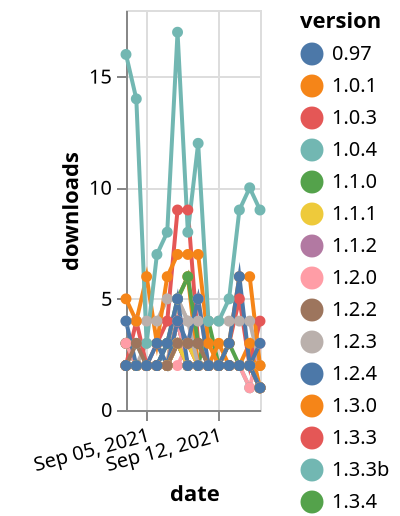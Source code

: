 {"$schema": "https://vega.github.io/schema/vega-lite/v5.json", "description": "A simple bar chart with embedded data.", "data": {"values": [{"date": "2021-09-03", "total": 2809, "delta": 2, "version": "1.0.4"}, {"date": "2021-09-04", "total": 2812, "delta": 3, "version": "1.0.4"}, {"date": "2021-09-05", "total": 2814, "delta": 2, "version": "1.0.4"}, {"date": "2021-09-06", "total": 2816, "delta": 2, "version": "1.0.4"}, {"date": "2021-09-07", "total": 2818, "delta": 2, "version": "1.0.4"}, {"date": "2021-09-08", "total": 2822, "delta": 4, "version": "1.0.4"}, {"date": "2021-09-09", "total": 2824, "delta": 2, "version": "1.0.4"}, {"date": "2021-09-10", "total": 2826, "delta": 2, "version": "1.0.4"}, {"date": "2021-09-11", "total": 2828, "delta": 2, "version": "1.0.4"}, {"date": "2021-09-12", "total": 2830, "delta": 2, "version": "1.0.4"}, {"date": "2021-09-13", "total": 2832, "delta": 2, "version": "1.0.4"}, {"date": "2021-09-14", "total": 2834, "delta": 2, "version": "1.0.4"}, {"date": "2021-09-15", "total": 2836, "delta": 2, "version": "1.0.4"}, {"date": "2021-09-16", "total": 2837, "delta": 1, "version": "1.0.4"}, {"date": "2021-09-03", "total": 1056, "delta": 3, "version": "1.3.3b"}, {"date": "2021-09-04", "total": 1058, "delta": 2, "version": "1.3.3b"}, {"date": "2021-09-05", "total": 1060, "delta": 2, "version": "1.3.3b"}, {"date": "2021-09-06", "total": 1062, "delta": 2, "version": "1.3.3b"}, {"date": "2021-09-07", "total": 1064, "delta": 2, "version": "1.3.3b"}, {"date": "2021-09-08", "total": 1067, "delta": 3, "version": "1.3.3b"}, {"date": "2021-09-09", "total": 1069, "delta": 2, "version": "1.3.3b"}, {"date": "2021-09-10", "total": 1071, "delta": 2, "version": "1.3.3b"}, {"date": "2021-09-11", "total": 1073, "delta": 2, "version": "1.3.3b"}, {"date": "2021-09-12", "total": 1075, "delta": 2, "version": "1.3.3b"}, {"date": "2021-09-13", "total": 1077, "delta": 2, "version": "1.3.3b"}, {"date": "2021-09-14", "total": 1079, "delta": 2, "version": "1.3.3b"}, {"date": "2021-09-15", "total": 1080, "delta": 1, "version": "1.3.3b"}, {"date": "2021-09-16", "total": 1081, "delta": 1, "version": "1.3.3b"}, {"date": "2021-09-03", "total": 2655, "delta": 2, "version": "1.1.0"}, {"date": "2021-09-04", "total": 2657, "delta": 2, "version": "1.1.0"}, {"date": "2021-09-05", "total": 2659, "delta": 2, "version": "1.1.0"}, {"date": "2021-09-06", "total": 2661, "delta": 2, "version": "1.1.0"}, {"date": "2021-09-07", "total": 2663, "delta": 2, "version": "1.1.0"}, {"date": "2021-09-08", "total": 2666, "delta": 3, "version": "1.1.0"}, {"date": "2021-09-09", "total": 2668, "delta": 2, "version": "1.1.0"}, {"date": "2021-09-10", "total": 2670, "delta": 2, "version": "1.1.0"}, {"date": "2021-09-11", "total": 2674, "delta": 4, "version": "1.1.0"}, {"date": "2021-09-12", "total": 2676, "delta": 2, "version": "1.1.0"}, {"date": "2021-09-13", "total": 2678, "delta": 2, "version": "1.1.0"}, {"date": "2021-09-14", "total": 2680, "delta": 2, "version": "1.1.0"}, {"date": "2021-09-15", "total": 2682, "delta": 2, "version": "1.1.0"}, {"date": "2021-09-16", "total": 2683, "delta": 1, "version": "1.1.0"}, {"date": "2021-09-03", "total": 3562, "delta": 2, "version": "1.3.6"}, {"date": "2021-09-04", "total": 3564, "delta": 2, "version": "1.3.6"}, {"date": "2021-09-05", "total": 3566, "delta": 2, "version": "1.3.6"}, {"date": "2021-09-06", "total": 3568, "delta": 2, "version": "1.3.6"}, {"date": "2021-09-07", "total": 3571, "delta": 3, "version": "1.3.6"}, {"date": "2021-09-08", "total": 3574, "delta": 3, "version": "1.3.6"}, {"date": "2021-09-09", "total": 3577, "delta": 3, "version": "1.3.6"}, {"date": "2021-09-10", "total": 3579, "delta": 2, "version": "1.3.6"}, {"date": "2021-09-11", "total": 3581, "delta": 2, "version": "1.3.6"}, {"date": "2021-09-12", "total": 3583, "delta": 2, "version": "1.3.6"}, {"date": "2021-09-13", "total": 3585, "delta": 2, "version": "1.3.6"}, {"date": "2021-09-14", "total": 3587, "delta": 2, "version": "1.3.6"}, {"date": "2021-09-15", "total": 3589, "delta": 2, "version": "1.3.6"}, {"date": "2021-09-16", "total": 3590, "delta": 1, "version": "1.3.6"}, {"date": "2021-09-03", "total": 274, "delta": 3, "version": "2.1.6"}, {"date": "2021-09-04", "total": 276, "delta": 2, "version": "2.1.6"}, {"date": "2021-09-05", "total": 278, "delta": 2, "version": "2.1.6"}, {"date": "2021-09-06", "total": 280, "delta": 2, "version": "2.1.6"}, {"date": "2021-09-07", "total": 282, "delta": 2, "version": "2.1.6"}, {"date": "2021-09-08", "total": 285, "delta": 3, "version": "2.1.6"}, {"date": "2021-09-09", "total": 288, "delta": 3, "version": "2.1.6"}, {"date": "2021-09-10", "total": 290, "delta": 2, "version": "2.1.6"}, {"date": "2021-09-11", "total": 292, "delta": 2, "version": "2.1.6"}, {"date": "2021-09-12", "total": 294, "delta": 2, "version": "2.1.6"}, {"date": "2021-09-13", "total": 296, "delta": 2, "version": "2.1.6"}, {"date": "2021-09-14", "total": 298, "delta": 2, "version": "2.1.6"}, {"date": "2021-09-15", "total": 300, "delta": 2, "version": "2.1.6"}, {"date": "2021-09-16", "total": 301, "delta": 1, "version": "2.1.6"}, {"date": "2021-09-03", "total": 2973, "delta": 2, "version": "1.3.5"}, {"date": "2021-09-04", "total": 2975, "delta": 2, "version": "1.3.5"}, {"date": "2021-09-05", "total": 2977, "delta": 2, "version": "1.3.5"}, {"date": "2021-09-06", "total": 2979, "delta": 2, "version": "1.3.5"}, {"date": "2021-09-07", "total": 2981, "delta": 2, "version": "1.3.5"}, {"date": "2021-09-08", "total": 2984, "delta": 3, "version": "1.3.5"}, {"date": "2021-09-09", "total": 2987, "delta": 3, "version": "1.3.5"}, {"date": "2021-09-10", "total": 2989, "delta": 2, "version": "1.3.5"}, {"date": "2021-09-11", "total": 2991, "delta": 2, "version": "1.3.5"}, {"date": "2021-09-12", "total": 2993, "delta": 2, "version": "1.3.5"}, {"date": "2021-09-13", "total": 2995, "delta": 2, "version": "1.3.5"}, {"date": "2021-09-14", "total": 2997, "delta": 2, "version": "1.3.5"}, {"date": "2021-09-15", "total": 2999, "delta": 2, "version": "1.3.5"}, {"date": "2021-09-16", "total": 3001, "delta": 2, "version": "1.3.5"}, {"date": "2021-09-03", "total": 2643, "delta": 2, "version": "0.97"}, {"date": "2021-09-04", "total": 2645, "delta": 2, "version": "0.97"}, {"date": "2021-09-05", "total": 2647, "delta": 2, "version": "0.97"}, {"date": "2021-09-06", "total": 2649, "delta": 2, "version": "0.97"}, {"date": "2021-09-07", "total": 2651, "delta": 2, "version": "0.97"}, {"date": "2021-09-08", "total": 2654, "delta": 3, "version": "0.97"}, {"date": "2021-09-09", "total": 2656, "delta": 2, "version": "0.97"}, {"date": "2021-09-10", "total": 2658, "delta": 2, "version": "0.97"}, {"date": "2021-09-11", "total": 2660, "delta": 2, "version": "0.97"}, {"date": "2021-09-12", "total": 2662, "delta": 2, "version": "0.97"}, {"date": "2021-09-13", "total": 2664, "delta": 2, "version": "0.97"}, {"date": "2021-09-14", "total": 2666, "delta": 2, "version": "0.97"}, {"date": "2021-09-15", "total": 2668, "delta": 2, "version": "0.97"}, {"date": "2021-09-16", "total": 2669, "delta": 1, "version": "0.97"}, {"date": "2021-09-03", "total": 4902, "delta": 2, "version": "2.0"}, {"date": "2021-09-04", "total": 4904, "delta": 2, "version": "2.0"}, {"date": "2021-09-05", "total": 4906, "delta": 2, "version": "2.0"}, {"date": "2021-09-06", "total": 4908, "delta": 2, "version": "2.0"}, {"date": "2021-09-07", "total": 4910, "delta": 2, "version": "2.0"}, {"date": "2021-09-08", "total": 4912, "delta": 2, "version": "2.0"}, {"date": "2021-09-09", "total": 4915, "delta": 3, "version": "2.0"}, {"date": "2021-09-10", "total": 4920, "delta": 5, "version": "2.0"}, {"date": "2021-09-11", "total": 4922, "delta": 2, "version": "2.0"}, {"date": "2021-09-12", "total": 4924, "delta": 2, "version": "2.0"}, {"date": "2021-09-13", "total": 4926, "delta": 2, "version": "2.0"}, {"date": "2021-09-14", "total": 4928, "delta": 2, "version": "2.0"}, {"date": "2021-09-15", "total": 4929, "delta": 1, "version": "2.0"}, {"date": "2021-09-16", "total": 4932, "delta": 3, "version": "2.0"}, {"date": "2021-09-03", "total": 4326, "delta": 2, "version": "1.3.0"}, {"date": "2021-09-04", "total": 4328, "delta": 2, "version": "1.3.0"}, {"date": "2021-09-05", "total": 4330, "delta": 2, "version": "1.3.0"}, {"date": "2021-09-06", "total": 4332, "delta": 2, "version": "1.3.0"}, {"date": "2021-09-07", "total": 4334, "delta": 2, "version": "1.3.0"}, {"date": "2021-09-08", "total": 4339, "delta": 5, "version": "1.3.0"}, {"date": "2021-09-09", "total": 4345, "delta": 6, "version": "1.3.0"}, {"date": "2021-09-10", "total": 4347, "delta": 2, "version": "1.3.0"}, {"date": "2021-09-11", "total": 4349, "delta": 2, "version": "1.3.0"}, {"date": "2021-09-12", "total": 4352, "delta": 3, "version": "1.3.0"}, {"date": "2021-09-13", "total": 4354, "delta": 2, "version": "1.3.0"}, {"date": "2021-09-14", "total": 4356, "delta": 2, "version": "1.3.0"}, {"date": "2021-09-15", "total": 4359, "delta": 3, "version": "1.3.0"}, {"date": "2021-09-16", "total": 4360, "delta": 1, "version": "1.3.0"}, {"date": "2021-09-03", "total": 2660, "delta": 2, "version": "1.0.1"}, {"date": "2021-09-04", "total": 2662, "delta": 2, "version": "1.0.1"}, {"date": "2021-09-05", "total": 2664, "delta": 2, "version": "1.0.1"}, {"date": "2021-09-06", "total": 2666, "delta": 2, "version": "1.0.1"}, {"date": "2021-09-07", "total": 2668, "delta": 2, "version": "1.0.1"}, {"date": "2021-09-08", "total": 2671, "delta": 3, "version": "1.0.1"}, {"date": "2021-09-09", "total": 2673, "delta": 2, "version": "1.0.1"}, {"date": "2021-09-10", "total": 2675, "delta": 2, "version": "1.0.1"}, {"date": "2021-09-11", "total": 2677, "delta": 2, "version": "1.0.1"}, {"date": "2021-09-12", "total": 2679, "delta": 2, "version": "1.0.1"}, {"date": "2021-09-13", "total": 2681, "delta": 2, "version": "1.0.1"}, {"date": "2021-09-14", "total": 2683, "delta": 2, "version": "1.0.1"}, {"date": "2021-09-15", "total": 2685, "delta": 2, "version": "1.0.1"}, {"date": "2021-09-16", "total": 2686, "delta": 1, "version": "1.0.1"}, {"date": "2021-09-03", "total": 5090, "delta": 2, "version": "2.1.2"}, {"date": "2021-09-04", "total": 5092, "delta": 2, "version": "2.1.2"}, {"date": "2021-09-05", "total": 5095, "delta": 3, "version": "2.1.2"}, {"date": "2021-09-06", "total": 5098, "delta": 3, "version": "2.1.2"}, {"date": "2021-09-07", "total": 5100, "delta": 2, "version": "2.1.2"}, {"date": "2021-09-08", "total": 5105, "delta": 5, "version": "2.1.2"}, {"date": "2021-09-09", "total": 5109, "delta": 4, "version": "2.1.2"}, {"date": "2021-09-10", "total": 5111, "delta": 2, "version": "2.1.2"}, {"date": "2021-09-11", "total": 5113, "delta": 2, "version": "2.1.2"}, {"date": "2021-09-12", "total": 5115, "delta": 2, "version": "2.1.2"}, {"date": "2021-09-13", "total": 5117, "delta": 2, "version": "2.1.2"}, {"date": "2021-09-14", "total": 5119, "delta": 2, "version": "2.1.2"}, {"date": "2021-09-15", "total": 5121, "delta": 2, "version": "2.1.2"}, {"date": "2021-09-16", "total": 5122, "delta": 1, "version": "2.1.2"}, {"date": "2021-09-03", "total": 9285, "delta": 2, "version": "1.3.3"}, {"date": "2021-09-04", "total": 9289, "delta": 4, "version": "1.3.3"}, {"date": "2021-09-05", "total": 9291, "delta": 2, "version": "1.3.3"}, {"date": "2021-09-06", "total": 9294, "delta": 3, "version": "1.3.3"}, {"date": "2021-09-07", "total": 9298, "delta": 4, "version": "1.3.3"}, {"date": "2021-09-08", "total": 9307, "delta": 9, "version": "1.3.3"}, {"date": "2021-09-09", "total": 9316, "delta": 9, "version": "1.3.3"}, {"date": "2021-09-10", "total": 9319, "delta": 3, "version": "1.3.3"}, {"date": "2021-09-11", "total": 9321, "delta": 2, "version": "1.3.3"}, {"date": "2021-09-12", "total": 9323, "delta": 2, "version": "1.3.3"}, {"date": "2021-09-13", "total": 9326, "delta": 3, "version": "1.3.3"}, {"date": "2021-09-14", "total": 9331, "delta": 5, "version": "1.3.3"}, {"date": "2021-09-15", "total": 9333, "delta": 2, "version": "1.3.3"}, {"date": "2021-09-16", "total": 9337, "delta": 4, "version": "1.3.3"}, {"date": "2021-09-03", "total": 3598, "delta": 2, "version": "1.2.2"}, {"date": "2021-09-04", "total": 3600, "delta": 2, "version": "1.2.2"}, {"date": "2021-09-05", "total": 3602, "delta": 2, "version": "1.2.2"}, {"date": "2021-09-06", "total": 3604, "delta": 2, "version": "1.2.2"}, {"date": "2021-09-07", "total": 3606, "delta": 2, "version": "1.2.2"}, {"date": "2021-09-08", "total": 3610, "delta": 4, "version": "1.2.2"}, {"date": "2021-09-09", "total": 3612, "delta": 2, "version": "1.2.2"}, {"date": "2021-09-10", "total": 3614, "delta": 2, "version": "1.2.2"}, {"date": "2021-09-11", "total": 3616, "delta": 2, "version": "1.2.2"}, {"date": "2021-09-12", "total": 3618, "delta": 2, "version": "1.2.2"}, {"date": "2021-09-13", "total": 3620, "delta": 2, "version": "1.2.2"}, {"date": "2021-09-14", "total": 3622, "delta": 2, "version": "1.2.2"}, {"date": "2021-09-15", "total": 3624, "delta": 2, "version": "1.2.2"}, {"date": "2021-09-16", "total": 3625, "delta": 1, "version": "1.2.2"}, {"date": "2021-09-03", "total": 2842, "delta": 2, "version": "1.0.3"}, {"date": "2021-09-04", "total": 2844, "delta": 2, "version": "1.0.3"}, {"date": "2021-09-05", "total": 2846, "delta": 2, "version": "1.0.3"}, {"date": "2021-09-06", "total": 2848, "delta": 2, "version": "1.0.3"}, {"date": "2021-09-07", "total": 2850, "delta": 2, "version": "1.0.3"}, {"date": "2021-09-08", "total": 2854, "delta": 4, "version": "1.0.3"}, {"date": "2021-09-09", "total": 2856, "delta": 2, "version": "1.0.3"}, {"date": "2021-09-10", "total": 2858, "delta": 2, "version": "1.0.3"}, {"date": "2021-09-11", "total": 2860, "delta": 2, "version": "1.0.3"}, {"date": "2021-09-12", "total": 2862, "delta": 2, "version": "1.0.3"}, {"date": "2021-09-13", "total": 2864, "delta": 2, "version": "1.0.3"}, {"date": "2021-09-14", "total": 2866, "delta": 2, "version": "1.0.3"}, {"date": "2021-09-15", "total": 2868, "delta": 2, "version": "1.0.3"}, {"date": "2021-09-16", "total": 2869, "delta": 1, "version": "1.0.3"}, {"date": "2021-09-03", "total": 9112, "delta": 3, "version": "1.3.4"}, {"date": "2021-09-04", "total": 9114, "delta": 2, "version": "1.3.4"}, {"date": "2021-09-05", "total": 9116, "delta": 2, "version": "1.3.4"}, {"date": "2021-09-06", "total": 9118, "delta": 2, "version": "1.3.4"}, {"date": "2021-09-07", "total": 9121, "delta": 3, "version": "1.3.4"}, {"date": "2021-09-08", "total": 9126, "delta": 5, "version": "1.3.4"}, {"date": "2021-09-09", "total": 9132, "delta": 6, "version": "1.3.4"}, {"date": "2021-09-10", "total": 9135, "delta": 3, "version": "1.3.4"}, {"date": "2021-09-11", "total": 9137, "delta": 2, "version": "1.3.4"}, {"date": "2021-09-12", "total": 9139, "delta": 2, "version": "1.3.4"}, {"date": "2021-09-13", "total": 9142, "delta": 3, "version": "1.3.4"}, {"date": "2021-09-14", "total": 9144, "delta": 2, "version": "1.3.4"}, {"date": "2021-09-15", "total": 9146, "delta": 2, "version": "1.3.4"}, {"date": "2021-09-16", "total": 9147, "delta": 1, "version": "1.3.4"}, {"date": "2021-09-03", "total": 5348, "delta": 4, "version": "1.2.3"}, {"date": "2021-09-04", "total": 5352, "delta": 4, "version": "1.2.3"}, {"date": "2021-09-05", "total": 5356, "delta": 4, "version": "1.2.3"}, {"date": "2021-09-06", "total": 5360, "delta": 4, "version": "1.2.3"}, {"date": "2021-09-07", "total": 5365, "delta": 5, "version": "1.2.3"}, {"date": "2021-09-08", "total": 5370, "delta": 5, "version": "1.2.3"}, {"date": "2021-09-09", "total": 5374, "delta": 4, "version": "1.2.3"}, {"date": "2021-09-10", "total": 5378, "delta": 4, "version": "1.2.3"}, {"date": "2021-09-11", "total": 5382, "delta": 4, "version": "1.2.3"}, {"date": "2021-09-12", "total": 5386, "delta": 4, "version": "1.2.3"}, {"date": "2021-09-13", "total": 5390, "delta": 4, "version": "1.2.3"}, {"date": "2021-09-14", "total": 5394, "delta": 4, "version": "1.2.3"}, {"date": "2021-09-15", "total": 5398, "delta": 4, "version": "1.2.3"}, {"date": "2021-09-16", "total": 5400, "delta": 2, "version": "1.2.3"}, {"date": "2021-09-03", "total": 1553, "delta": 5, "version": "2.1.5"}, {"date": "2021-09-04", "total": 1557, "delta": 4, "version": "2.1.5"}, {"date": "2021-09-05", "total": 1563, "delta": 6, "version": "2.1.5"}, {"date": "2021-09-06", "total": 1566, "delta": 3, "version": "2.1.5"}, {"date": "2021-09-07", "total": 1572, "delta": 6, "version": "2.1.5"}, {"date": "2021-09-08", "total": 1579, "delta": 7, "version": "2.1.5"}, {"date": "2021-09-09", "total": 1586, "delta": 7, "version": "2.1.5"}, {"date": "2021-09-10", "total": 1593, "delta": 7, "version": "2.1.5"}, {"date": "2021-09-11", "total": 1596, "delta": 3, "version": "2.1.5"}, {"date": "2021-09-12", "total": 1598, "delta": 2, "version": "2.1.5"}, {"date": "2021-09-13", "total": 1601, "delta": 3, "version": "2.1.5"}, {"date": "2021-09-14", "total": 1607, "delta": 6, "version": "2.1.5"}, {"date": "2021-09-15", "total": 1613, "delta": 6, "version": "2.1.5"}, {"date": "2021-09-16", "total": 1615, "delta": 2, "version": "2.1.5"}, {"date": "2021-09-03", "total": 3217, "delta": 3, "version": "1.2.0"}, {"date": "2021-09-04", "total": 3219, "delta": 2, "version": "1.2.0"}, {"date": "2021-09-05", "total": 3221, "delta": 2, "version": "1.2.0"}, {"date": "2021-09-06", "total": 3223, "delta": 2, "version": "1.2.0"}, {"date": "2021-09-07", "total": 3225, "delta": 2, "version": "1.2.0"}, {"date": "2021-09-08", "total": 3229, "delta": 4, "version": "1.2.0"}, {"date": "2021-09-09", "total": 3231, "delta": 2, "version": "1.2.0"}, {"date": "2021-09-10", "total": 3233, "delta": 2, "version": "1.2.0"}, {"date": "2021-09-11", "total": 3235, "delta": 2, "version": "1.2.0"}, {"date": "2021-09-12", "total": 3237, "delta": 2, "version": "1.2.0"}, {"date": "2021-09-13", "total": 3239, "delta": 2, "version": "1.2.0"}, {"date": "2021-09-14", "total": 3241, "delta": 2, "version": "1.2.0"}, {"date": "2021-09-15", "total": 3243, "delta": 2, "version": "1.2.0"}, {"date": "2021-09-16", "total": 3244, "delta": 1, "version": "1.2.0"}, {"date": "2021-09-03", "total": 2833, "delta": 2, "version": "1.1.2"}, {"date": "2021-09-04", "total": 2835, "delta": 2, "version": "1.1.2"}, {"date": "2021-09-05", "total": 2837, "delta": 2, "version": "1.1.2"}, {"date": "2021-09-06", "total": 2839, "delta": 2, "version": "1.1.2"}, {"date": "2021-09-07", "total": 2841, "delta": 2, "version": "1.1.2"}, {"date": "2021-09-08", "total": 2844, "delta": 3, "version": "1.1.2"}, {"date": "2021-09-09", "total": 2846, "delta": 2, "version": "1.1.2"}, {"date": "2021-09-10", "total": 2848, "delta": 2, "version": "1.1.2"}, {"date": "2021-09-11", "total": 2850, "delta": 2, "version": "1.1.2"}, {"date": "2021-09-12", "total": 2852, "delta": 2, "version": "1.1.2"}, {"date": "2021-09-13", "total": 2854, "delta": 2, "version": "1.1.2"}, {"date": "2021-09-14", "total": 2856, "delta": 2, "version": "1.1.2"}, {"date": "2021-09-15", "total": 2858, "delta": 2, "version": "1.1.2"}, {"date": "2021-09-16", "total": 2859, "delta": 1, "version": "1.1.2"}, {"date": "2021-09-03", "total": 4292, "delta": 4, "version": "2.1.4"}, {"date": "2021-09-04", "total": 4294, "delta": 2, "version": "2.1.4"}, {"date": "2021-09-05", "total": 4296, "delta": 2, "version": "2.1.4"}, {"date": "2021-09-06", "total": 4299, "delta": 3, "version": "2.1.4"}, {"date": "2021-09-07", "total": 4301, "delta": 2, "version": "2.1.4"}, {"date": "2021-09-08", "total": 4305, "delta": 4, "version": "2.1.4"}, {"date": "2021-09-09", "total": 4308, "delta": 3, "version": "2.1.4"}, {"date": "2021-09-10", "total": 4313, "delta": 5, "version": "2.1.4"}, {"date": "2021-09-11", "total": 4315, "delta": 2, "version": "2.1.4"}, {"date": "2021-09-12", "total": 4317, "delta": 2, "version": "2.1.4"}, {"date": "2021-09-13", "total": 4320, "delta": 3, "version": "2.1.4"}, {"date": "2021-09-14", "total": 4326, "delta": 6, "version": "2.1.4"}, {"date": "2021-09-15", "total": 4328, "delta": 2, "version": "2.1.4"}, {"date": "2021-09-16", "total": 4331, "delta": 3, "version": "2.1.4"}, {"date": "2021-09-03", "total": 851, "delta": 16, "version": "2.1.7"}, {"date": "2021-09-04", "total": 865, "delta": 14, "version": "2.1.7"}, {"date": "2021-09-05", "total": 868, "delta": 3, "version": "2.1.7"}, {"date": "2021-09-06", "total": 875, "delta": 7, "version": "2.1.7"}, {"date": "2021-09-07", "total": 883, "delta": 8, "version": "2.1.7"}, {"date": "2021-09-08", "total": 900, "delta": 17, "version": "2.1.7"}, {"date": "2021-09-09", "total": 908, "delta": 8, "version": "2.1.7"}, {"date": "2021-09-10", "total": 920, "delta": 12, "version": "2.1.7"}, {"date": "2021-09-11", "total": 924, "delta": 4, "version": "2.1.7"}, {"date": "2021-09-12", "total": 928, "delta": 4, "version": "2.1.7"}, {"date": "2021-09-13", "total": 933, "delta": 5, "version": "2.1.7"}, {"date": "2021-09-14", "total": 942, "delta": 9, "version": "2.1.7"}, {"date": "2021-09-15", "total": 952, "delta": 10, "version": "2.1.7"}, {"date": "2021-09-16", "total": 961, "delta": 9, "version": "2.1.7"}, {"date": "2021-09-03", "total": 2693, "delta": 2, "version": "1.1.1"}, {"date": "2021-09-04", "total": 2695, "delta": 2, "version": "1.1.1"}, {"date": "2021-09-05", "total": 2697, "delta": 2, "version": "1.1.1"}, {"date": "2021-09-06", "total": 2699, "delta": 2, "version": "1.1.1"}, {"date": "2021-09-07", "total": 2701, "delta": 2, "version": "1.1.1"}, {"date": "2021-09-08", "total": 2704, "delta": 3, "version": "1.1.1"}, {"date": "2021-09-09", "total": 2706, "delta": 2, "version": "1.1.1"}, {"date": "2021-09-10", "total": 2708, "delta": 2, "version": "1.1.1"}, {"date": "2021-09-11", "total": 2710, "delta": 2, "version": "1.1.1"}, {"date": "2021-09-12", "total": 2712, "delta": 2, "version": "1.1.1"}, {"date": "2021-09-13", "total": 2714, "delta": 2, "version": "1.1.1"}, {"date": "2021-09-14", "total": 2716, "delta": 2, "version": "1.1.1"}, {"date": "2021-09-15", "total": 2718, "delta": 2, "version": "1.1.1"}, {"date": "2021-09-16", "total": 2719, "delta": 1, "version": "1.1.1"}, {"date": "2021-09-03", "total": 3100, "delta": 2, "version": "2.1.1"}, {"date": "2021-09-04", "total": 3103, "delta": 3, "version": "2.1.1"}, {"date": "2021-09-05", "total": 3105, "delta": 2, "version": "2.1.1"}, {"date": "2021-09-06", "total": 3107, "delta": 2, "version": "2.1.1"}, {"date": "2021-09-07", "total": 3109, "delta": 2, "version": "2.1.1"}, {"date": "2021-09-08", "total": 3112, "delta": 3, "version": "2.1.1"}, {"date": "2021-09-09", "total": 3115, "delta": 3, "version": "2.1.1"}, {"date": "2021-09-10", "total": 3118, "delta": 3, "version": "2.1.1"}, {"date": "2021-09-11", "total": 3120, "delta": 2, "version": "2.1.1"}, {"date": "2021-09-12", "total": 3122, "delta": 2, "version": "2.1.1"}, {"date": "2021-09-13", "total": 3124, "delta": 2, "version": "2.1.1"}, {"date": "2021-09-14", "total": 3126, "delta": 2, "version": "2.1.1"}, {"date": "2021-09-15", "total": 3128, "delta": 2, "version": "2.1.1"}, {"date": "2021-09-16", "total": 3129, "delta": 1, "version": "2.1.1"}, {"date": "2021-09-03", "total": 3269, "delta": 2, "version": "1.2.4"}, {"date": "2021-09-04", "total": 3271, "delta": 2, "version": "1.2.4"}, {"date": "2021-09-05", "total": 3273, "delta": 2, "version": "1.2.4"}, {"date": "2021-09-06", "total": 3275, "delta": 2, "version": "1.2.4"}, {"date": "2021-09-07", "total": 3278, "delta": 3, "version": "1.2.4"}, {"date": "2021-09-08", "total": 3283, "delta": 5, "version": "1.2.4"}, {"date": "2021-09-09", "total": 3285, "delta": 2, "version": "1.2.4"}, {"date": "2021-09-10", "total": 3287, "delta": 2, "version": "1.2.4"}, {"date": "2021-09-11", "total": 3289, "delta": 2, "version": "1.2.4"}, {"date": "2021-09-12", "total": 3291, "delta": 2, "version": "1.2.4"}, {"date": "2021-09-13", "total": 3293, "delta": 2, "version": "1.2.4"}, {"date": "2021-09-14", "total": 3295, "delta": 2, "version": "1.2.4"}, {"date": "2021-09-15", "total": 3297, "delta": 2, "version": "1.2.4"}, {"date": "2021-09-16", "total": 3298, "delta": 1, "version": "1.2.4"}]}, "width": "container", "mark": {"type": "line", "point": {"filled": true}}, "encoding": {"x": {"field": "date", "type": "temporal", "timeUnit": "yearmonthdate", "title": "date", "axis": {"labelAngle": -15}}, "y": {"field": "delta", "type": "quantitative", "title": "downloads"}, "color": {"field": "version", "type": "nominal"}, "tooltip": {"field": "delta"}}}